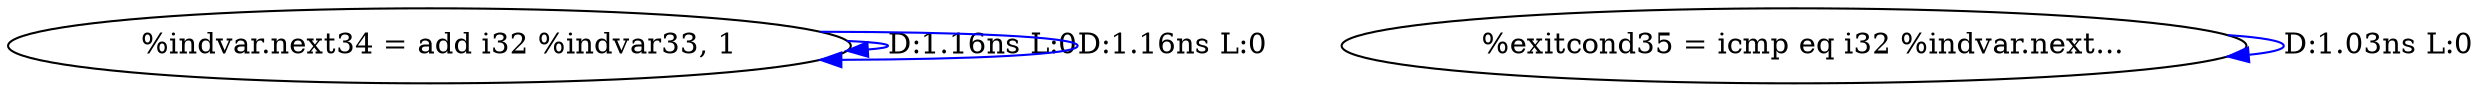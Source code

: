 digraph {
Node0x41df8e0[label="  %indvar.next34 = add i32 %indvar33, 1"];
Node0x41df8e0 -> Node0x41df8e0[label="D:1.16ns L:0",color=blue];
Node0x41df8e0 -> Node0x41df8e0[label="D:1.16ns L:0",color=blue];
Node0x41df9c0[label="  %exitcond35 = icmp eq i32 %indvar.next..."];
Node0x41df9c0 -> Node0x41df9c0[label="D:1.03ns L:0",color=blue];
}
